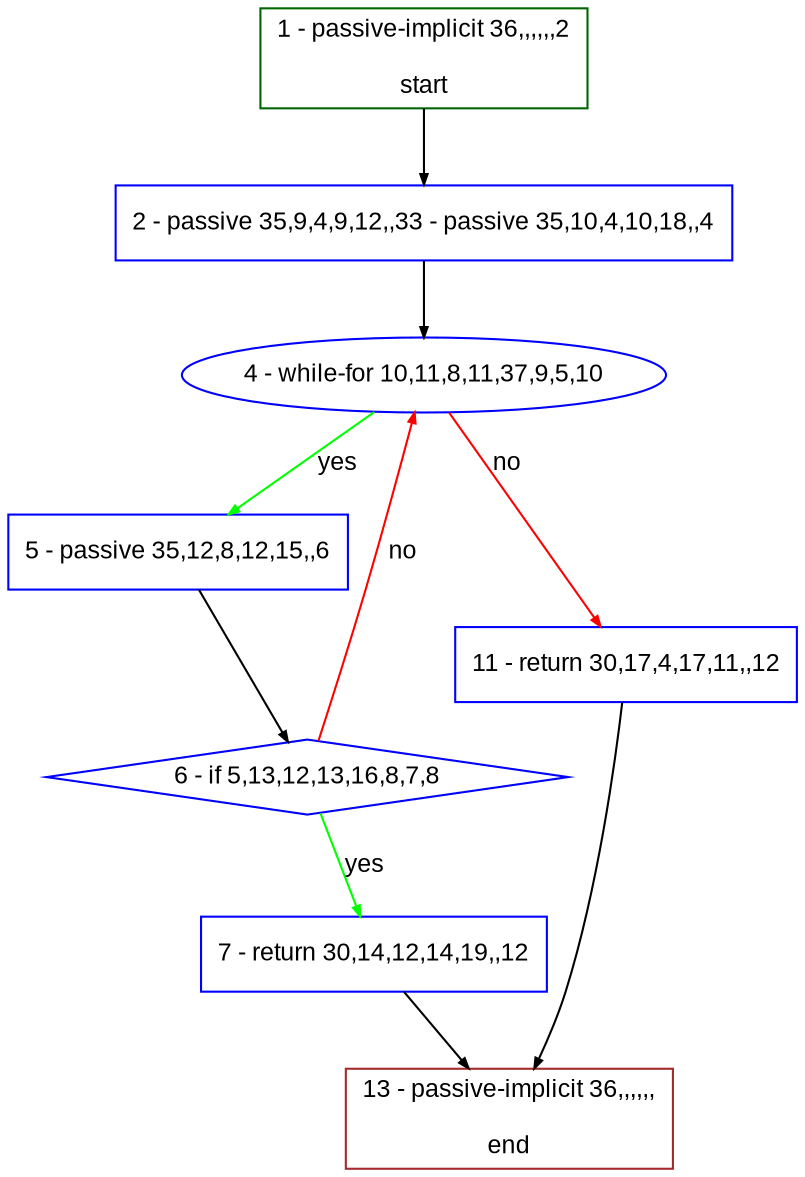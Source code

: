 digraph "" {
  graph [style="rounded,filled", label="", fontsize="12", packmode="clust", bgcolor="white", pack="true", compound="true", fontname="Arial", fillcolor="#FFFFCC"];
  node [style="filled", label="", fixedsize="false", fontsize="12", shape="rectangle", color="grey", compound="true", fontname="Arial", node_initialized="no", fillcolor="white"];
  edge [lhead="", arrowtail="none", label="", arrowhead="normal", fontsize="12", ltail="", dir="forward", color="black", arrowsize="0.5", compound="true", fontcolor="black", fontname="Arial"];
  __N1 [style="filled", label="2 - passive 35,9,4,9,12,,33 - passive 35,10,4,10,18,,4", shape="box", color="#0000ff", fillcolor="#ffffff"];
  __N2 [style="filled", label="1 - passive-implicit 36,,,,,,2\n\nstart", shape="box", color="#006400", fillcolor="#ffffff"];
  __N3 [style="filled", label="4 - while-for 10,11,8,11,37,9,5,10", shape="oval", color="#0000ff", fillcolor="#ffffff"];
  __N4 [style="filled", label="5 - passive 35,12,8,12,15,,6", shape="box", color="#0000ff", fillcolor="#ffffff"];
  __N5 [style="filled", label="11 - return 30,17,4,17,11,,12", shape="box", color="#0000ff", fillcolor="#ffffff"];
  __N6 [style="filled", label="6 - if 5,13,12,13,16,8,7,8", shape="diamond", color="#0000ff", fillcolor="#ffffff"];
  __N7 [style="filled", label="7 - return 30,14,12,14,19,,12", shape="box", color="#0000ff", fillcolor="#ffffff"];
  __N8 [style="filled", label="13 - passive-implicit 36,,,,,,\n\nend", shape="box", color="#a52a2a", fillcolor="#ffffff"];
  __N2 -> __N1 [arrowtail="none", arrowhead="normal", label="", dir="forward", color="#000000"];
  __N1 -> __N3 [arrowtail="none", arrowhead="normal", label="", dir="forward", color="#000000"];
  __N3 -> __N4 [arrowtail="none", arrowhead="normal", label="yes", dir="forward", color="#00ff00"];
  __N3 -> __N5 [arrowtail="none", arrowhead="normal", label="no", dir="forward", color="#ff0000"];
  __N4 -> __N6 [arrowtail="none", arrowhead="normal", label="", dir="forward", color="#000000"];
  __N6 -> __N3 [arrowtail="none", arrowhead="normal", label="no", dir="forward", color="#ff0000"];
  __N6 -> __N7 [arrowtail="none", arrowhead="normal", label="yes", dir="forward", color="#00ff00"];
  __N7 -> __N8 [arrowtail="none", arrowhead="normal", label="", dir="forward", color="#000000"];
  __N5 -> __N8 [arrowtail="none", arrowhead="normal", label="", dir="forward", color="#000000"];
}
